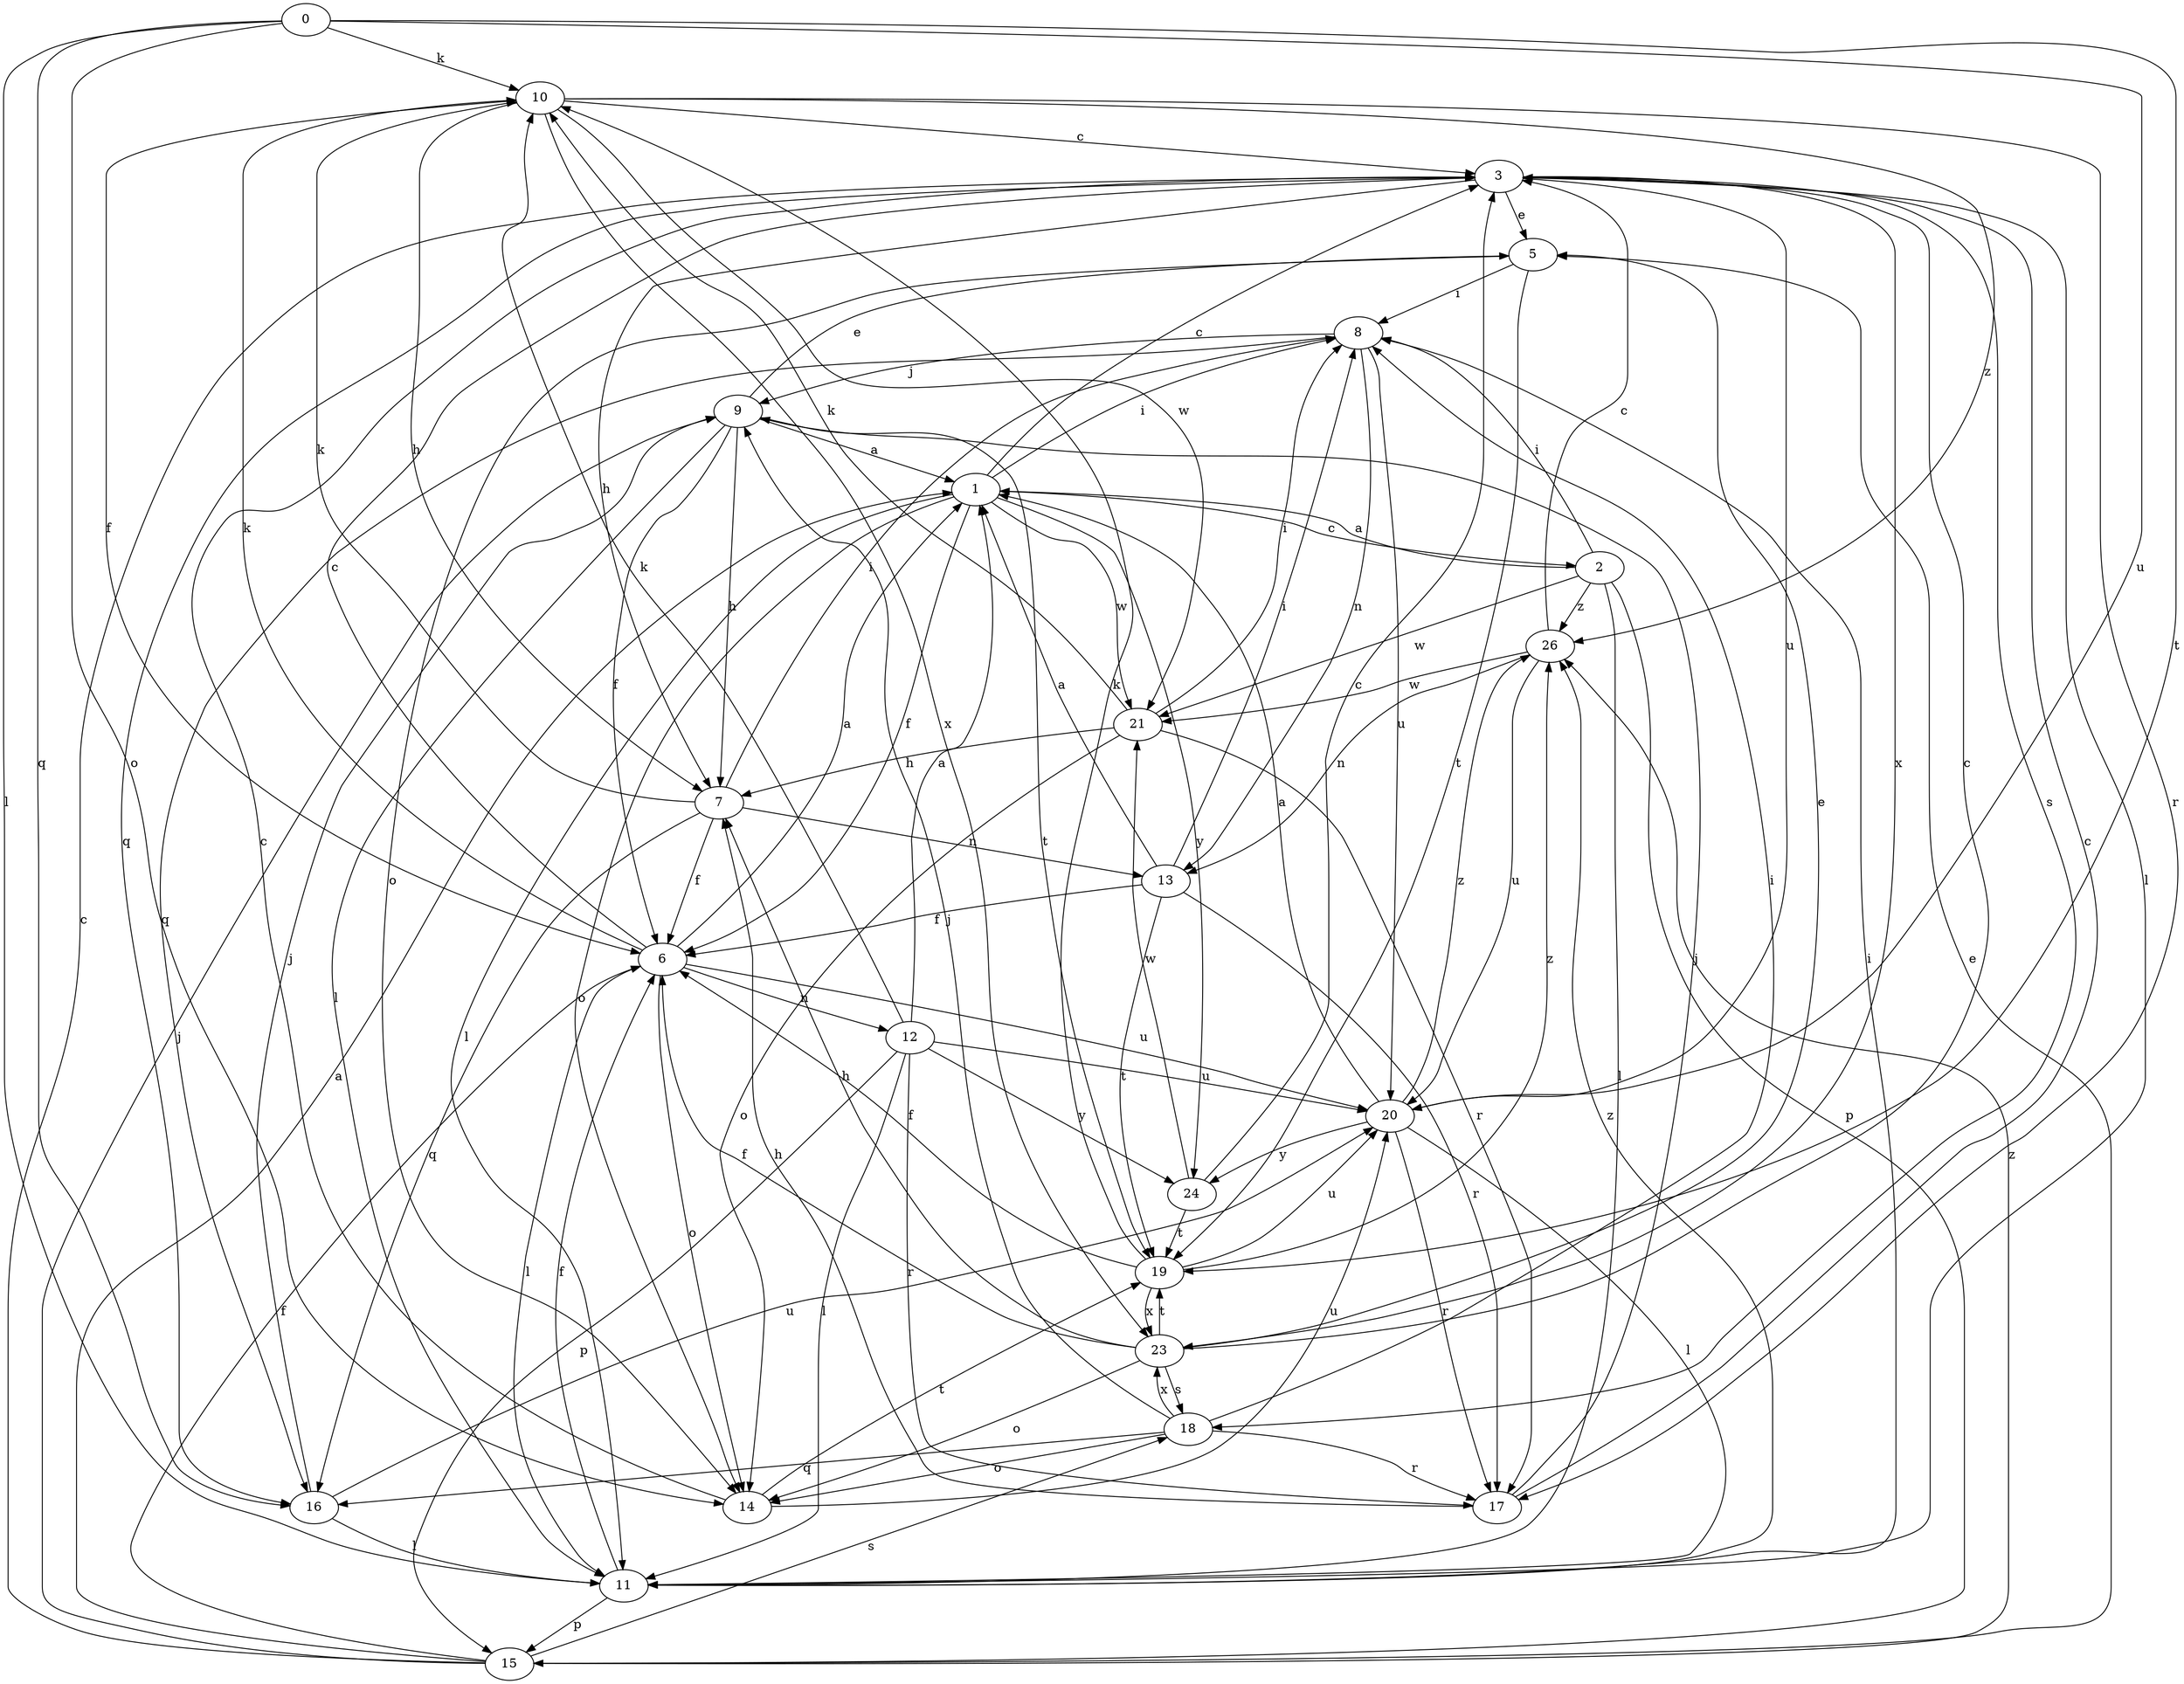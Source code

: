 strict digraph  {
0;
1;
2;
3;
5;
6;
7;
8;
9;
10;
11;
12;
13;
14;
15;
16;
17;
18;
19;
20;
21;
23;
24;
26;
0 -> 10  [label=k];
0 -> 11  [label=l];
0 -> 14  [label=o];
0 -> 16  [label=q];
0 -> 19  [label=t];
0 -> 20  [label=u];
1 -> 2  [label=c];
1 -> 3  [label=c];
1 -> 6  [label=f];
1 -> 8  [label=i];
1 -> 11  [label=l];
1 -> 14  [label=o];
1 -> 21  [label=w];
1 -> 24  [label=y];
2 -> 1  [label=a];
2 -> 8  [label=i];
2 -> 11  [label=l];
2 -> 15  [label=p];
2 -> 21  [label=w];
2 -> 26  [label=z];
3 -> 5  [label=e];
3 -> 7  [label=h];
3 -> 11  [label=l];
3 -> 16  [label=q];
3 -> 18  [label=s];
3 -> 20  [label=u];
3 -> 23  [label=x];
5 -> 8  [label=i];
5 -> 14  [label=o];
5 -> 19  [label=t];
6 -> 1  [label=a];
6 -> 3  [label=c];
6 -> 10  [label=k];
6 -> 11  [label=l];
6 -> 12  [label=n];
6 -> 14  [label=o];
6 -> 20  [label=u];
7 -> 6  [label=f];
7 -> 8  [label=i];
7 -> 10  [label=k];
7 -> 13  [label=n];
7 -> 16  [label=q];
8 -> 9  [label=j];
8 -> 13  [label=n];
8 -> 16  [label=q];
8 -> 20  [label=u];
9 -> 1  [label=a];
9 -> 5  [label=e];
9 -> 6  [label=f];
9 -> 7  [label=h];
9 -> 11  [label=l];
9 -> 19  [label=t];
10 -> 3  [label=c];
10 -> 6  [label=f];
10 -> 7  [label=h];
10 -> 17  [label=r];
10 -> 21  [label=w];
10 -> 23  [label=x];
10 -> 26  [label=z];
11 -> 6  [label=f];
11 -> 8  [label=i];
11 -> 15  [label=p];
11 -> 26  [label=z];
12 -> 1  [label=a];
12 -> 10  [label=k];
12 -> 11  [label=l];
12 -> 15  [label=p];
12 -> 17  [label=r];
12 -> 20  [label=u];
12 -> 24  [label=y];
13 -> 1  [label=a];
13 -> 6  [label=f];
13 -> 8  [label=i];
13 -> 17  [label=r];
13 -> 19  [label=t];
14 -> 3  [label=c];
14 -> 19  [label=t];
14 -> 20  [label=u];
15 -> 1  [label=a];
15 -> 3  [label=c];
15 -> 5  [label=e];
15 -> 6  [label=f];
15 -> 9  [label=j];
15 -> 18  [label=s];
15 -> 26  [label=z];
16 -> 9  [label=j];
16 -> 11  [label=l];
16 -> 20  [label=u];
17 -> 3  [label=c];
17 -> 7  [label=h];
17 -> 9  [label=j];
18 -> 8  [label=i];
18 -> 9  [label=j];
18 -> 14  [label=o];
18 -> 16  [label=q];
18 -> 17  [label=r];
18 -> 23  [label=x];
19 -> 6  [label=f];
19 -> 10  [label=k];
19 -> 20  [label=u];
19 -> 23  [label=x];
19 -> 26  [label=z];
20 -> 1  [label=a];
20 -> 11  [label=l];
20 -> 17  [label=r];
20 -> 24  [label=y];
20 -> 26  [label=z];
21 -> 7  [label=h];
21 -> 8  [label=i];
21 -> 10  [label=k];
21 -> 14  [label=o];
21 -> 17  [label=r];
23 -> 3  [label=c];
23 -> 5  [label=e];
23 -> 6  [label=f];
23 -> 7  [label=h];
23 -> 14  [label=o];
23 -> 18  [label=s];
23 -> 19  [label=t];
24 -> 3  [label=c];
24 -> 19  [label=t];
24 -> 21  [label=w];
26 -> 3  [label=c];
26 -> 13  [label=n];
26 -> 20  [label=u];
26 -> 21  [label=w];
}
